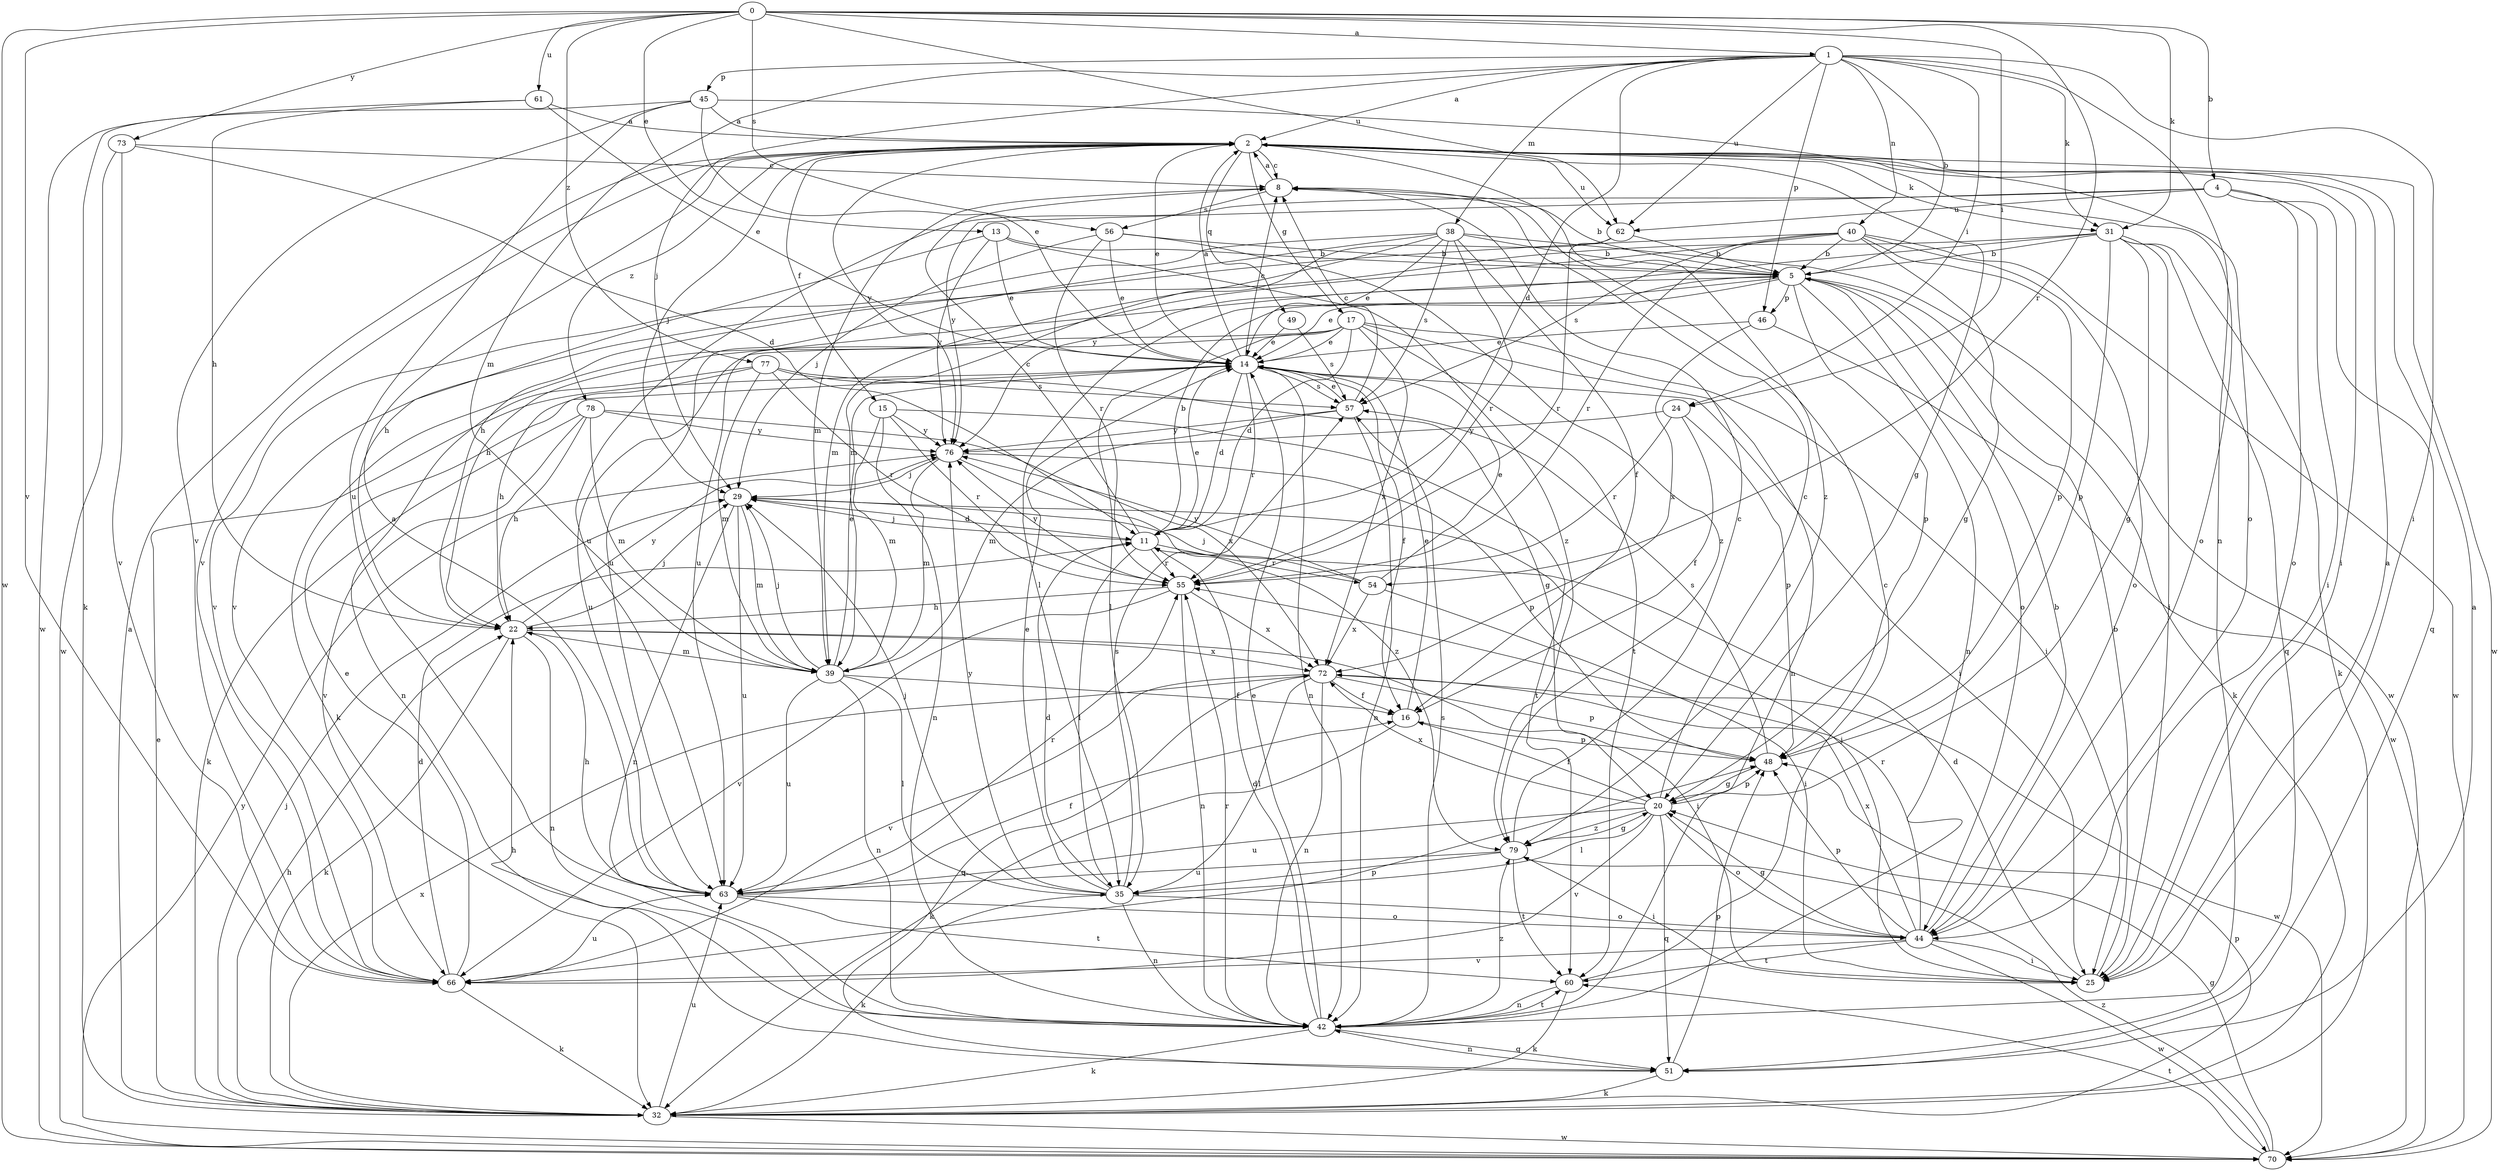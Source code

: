 strict digraph  {
0;
1;
2;
4;
5;
8;
11;
13;
14;
15;
16;
17;
20;
22;
24;
25;
29;
31;
32;
35;
38;
39;
40;
42;
44;
45;
46;
48;
49;
51;
54;
55;
56;
57;
60;
61;
62;
63;
66;
70;
72;
73;
76;
77;
78;
79;
0 -> 1  [label=a];
0 -> 4  [label=b];
0 -> 13  [label=e];
0 -> 24  [label=i];
0 -> 31  [label=k];
0 -> 54  [label=r];
0 -> 56  [label=s];
0 -> 61  [label=u];
0 -> 62  [label=u];
0 -> 66  [label=v];
0 -> 70  [label=w];
0 -> 73  [label=y];
0 -> 77  [label=z];
1 -> 2  [label=a];
1 -> 5  [label=b];
1 -> 11  [label=d];
1 -> 24  [label=i];
1 -> 25  [label=i];
1 -> 29  [label=j];
1 -> 31  [label=k];
1 -> 38  [label=m];
1 -> 39  [label=m];
1 -> 40  [label=n];
1 -> 42  [label=n];
1 -> 45  [label=p];
1 -> 46  [label=p];
1 -> 62  [label=u];
2 -> 8  [label=c];
2 -> 14  [label=e];
2 -> 15  [label=f];
2 -> 17  [label=g];
2 -> 20  [label=g];
2 -> 25  [label=i];
2 -> 29  [label=j];
2 -> 31  [label=k];
2 -> 44  [label=o];
2 -> 49  [label=q];
2 -> 62  [label=u];
2 -> 66  [label=v];
2 -> 70  [label=w];
2 -> 76  [label=y];
2 -> 78  [label=z];
2 -> 79  [label=z];
4 -> 25  [label=i];
4 -> 44  [label=o];
4 -> 51  [label=q];
4 -> 62  [label=u];
4 -> 63  [label=u];
4 -> 76  [label=y];
5 -> 14  [label=e];
5 -> 22  [label=h];
5 -> 32  [label=k];
5 -> 35  [label=l];
5 -> 42  [label=n];
5 -> 44  [label=o];
5 -> 46  [label=p];
5 -> 48  [label=p];
8 -> 2  [label=a];
8 -> 5  [label=b];
8 -> 39  [label=m];
8 -> 56  [label=s];
11 -> 5  [label=b];
11 -> 8  [label=c];
11 -> 14  [label=e];
11 -> 29  [label=j];
11 -> 35  [label=l];
11 -> 54  [label=r];
11 -> 55  [label=r];
13 -> 5  [label=b];
13 -> 14  [label=e];
13 -> 22  [label=h];
13 -> 76  [label=y];
13 -> 79  [label=z];
14 -> 2  [label=a];
14 -> 8  [label=c];
14 -> 11  [label=d];
14 -> 16  [label=f];
14 -> 25  [label=i];
14 -> 42  [label=n];
14 -> 55  [label=r];
14 -> 57  [label=s];
15 -> 39  [label=m];
15 -> 42  [label=n];
15 -> 55  [label=r];
15 -> 60  [label=t];
15 -> 76  [label=y];
16 -> 14  [label=e];
16 -> 32  [label=k];
16 -> 48  [label=p];
17 -> 11  [label=d];
17 -> 14  [label=e];
17 -> 25  [label=i];
17 -> 32  [label=k];
17 -> 35  [label=l];
17 -> 42  [label=n];
17 -> 60  [label=t];
17 -> 63  [label=u];
17 -> 72  [label=x];
20 -> 8  [label=c];
20 -> 16  [label=f];
20 -> 35  [label=l];
20 -> 44  [label=o];
20 -> 48  [label=p];
20 -> 51  [label=q];
20 -> 63  [label=u];
20 -> 66  [label=v];
20 -> 72  [label=x];
20 -> 79  [label=z];
22 -> 25  [label=i];
22 -> 29  [label=j];
22 -> 32  [label=k];
22 -> 39  [label=m];
22 -> 42  [label=n];
22 -> 72  [label=x];
22 -> 76  [label=y];
24 -> 16  [label=f];
24 -> 48  [label=p];
24 -> 55  [label=r];
24 -> 76  [label=y];
25 -> 2  [label=a];
25 -> 5  [label=b];
25 -> 11  [label=d];
25 -> 29  [label=j];
29 -> 11  [label=d];
29 -> 39  [label=m];
29 -> 42  [label=n];
29 -> 63  [label=u];
31 -> 5  [label=b];
31 -> 20  [label=g];
31 -> 25  [label=i];
31 -> 32  [label=k];
31 -> 48  [label=p];
31 -> 51  [label=q];
31 -> 66  [label=v];
31 -> 76  [label=y];
32 -> 2  [label=a];
32 -> 14  [label=e];
32 -> 22  [label=h];
32 -> 29  [label=j];
32 -> 48  [label=p];
32 -> 63  [label=u];
32 -> 70  [label=w];
32 -> 72  [label=x];
35 -> 11  [label=d];
35 -> 14  [label=e];
35 -> 29  [label=j];
35 -> 32  [label=k];
35 -> 42  [label=n];
35 -> 44  [label=o];
35 -> 57  [label=s];
35 -> 76  [label=y];
38 -> 5  [label=b];
38 -> 14  [label=e];
38 -> 16  [label=f];
38 -> 39  [label=m];
38 -> 55  [label=r];
38 -> 57  [label=s];
38 -> 63  [label=u];
38 -> 66  [label=v];
38 -> 70  [label=w];
39 -> 14  [label=e];
39 -> 16  [label=f];
39 -> 29  [label=j];
39 -> 35  [label=l];
39 -> 42  [label=n];
39 -> 63  [label=u];
40 -> 5  [label=b];
40 -> 20  [label=g];
40 -> 22  [label=h];
40 -> 44  [label=o];
40 -> 48  [label=p];
40 -> 55  [label=r];
40 -> 57  [label=s];
40 -> 63  [label=u];
40 -> 70  [label=w];
42 -> 11  [label=d];
42 -> 14  [label=e];
42 -> 32  [label=k];
42 -> 51  [label=q];
42 -> 55  [label=r];
42 -> 57  [label=s];
42 -> 60  [label=t];
42 -> 79  [label=z];
44 -> 5  [label=b];
44 -> 20  [label=g];
44 -> 25  [label=i];
44 -> 48  [label=p];
44 -> 55  [label=r];
44 -> 60  [label=t];
44 -> 66  [label=v];
44 -> 70  [label=w];
44 -> 72  [label=x];
45 -> 2  [label=a];
45 -> 14  [label=e];
45 -> 32  [label=k];
45 -> 44  [label=o];
45 -> 63  [label=u];
45 -> 66  [label=v];
46 -> 14  [label=e];
46 -> 70  [label=w];
46 -> 72  [label=x];
48 -> 20  [label=g];
48 -> 57  [label=s];
49 -> 14  [label=e];
49 -> 57  [label=s];
51 -> 2  [label=a];
51 -> 22  [label=h];
51 -> 32  [label=k];
51 -> 42  [label=n];
51 -> 48  [label=p];
54 -> 14  [label=e];
54 -> 25  [label=i];
54 -> 29  [label=j];
54 -> 72  [label=x];
54 -> 76  [label=y];
55 -> 22  [label=h];
55 -> 42  [label=n];
55 -> 66  [label=v];
55 -> 72  [label=x];
55 -> 76  [label=y];
56 -> 5  [label=b];
56 -> 14  [label=e];
56 -> 29  [label=j];
56 -> 55  [label=r];
56 -> 79  [label=z];
57 -> 8  [label=c];
57 -> 14  [label=e];
57 -> 39  [label=m];
57 -> 42  [label=n];
57 -> 76  [label=y];
60 -> 8  [label=c];
60 -> 32  [label=k];
60 -> 42  [label=n];
61 -> 2  [label=a];
61 -> 14  [label=e];
61 -> 22  [label=h];
61 -> 70  [label=w];
62 -> 5  [label=b];
62 -> 39  [label=m];
62 -> 55  [label=r];
63 -> 2  [label=a];
63 -> 16  [label=f];
63 -> 22  [label=h];
63 -> 44  [label=o];
63 -> 55  [label=r];
63 -> 60  [label=t];
66 -> 11  [label=d];
66 -> 14  [label=e];
66 -> 32  [label=k];
66 -> 48  [label=p];
66 -> 63  [label=u];
70 -> 20  [label=g];
70 -> 60  [label=t];
70 -> 76  [label=y];
70 -> 79  [label=z];
72 -> 16  [label=f];
72 -> 35  [label=l];
72 -> 42  [label=n];
72 -> 48  [label=p];
72 -> 51  [label=q];
72 -> 66  [label=v];
72 -> 70  [label=w];
73 -> 8  [label=c];
73 -> 11  [label=d];
73 -> 66  [label=v];
73 -> 70  [label=w];
76 -> 29  [label=j];
76 -> 39  [label=m];
76 -> 48  [label=p];
76 -> 79  [label=z];
77 -> 20  [label=g];
77 -> 22  [label=h];
77 -> 39  [label=m];
77 -> 42  [label=n];
77 -> 55  [label=r];
77 -> 57  [label=s];
78 -> 22  [label=h];
78 -> 32  [label=k];
78 -> 39  [label=m];
78 -> 66  [label=v];
78 -> 72  [label=x];
78 -> 76  [label=y];
79 -> 8  [label=c];
79 -> 20  [label=g];
79 -> 25  [label=i];
79 -> 35  [label=l];
79 -> 60  [label=t];
79 -> 63  [label=u];
}
